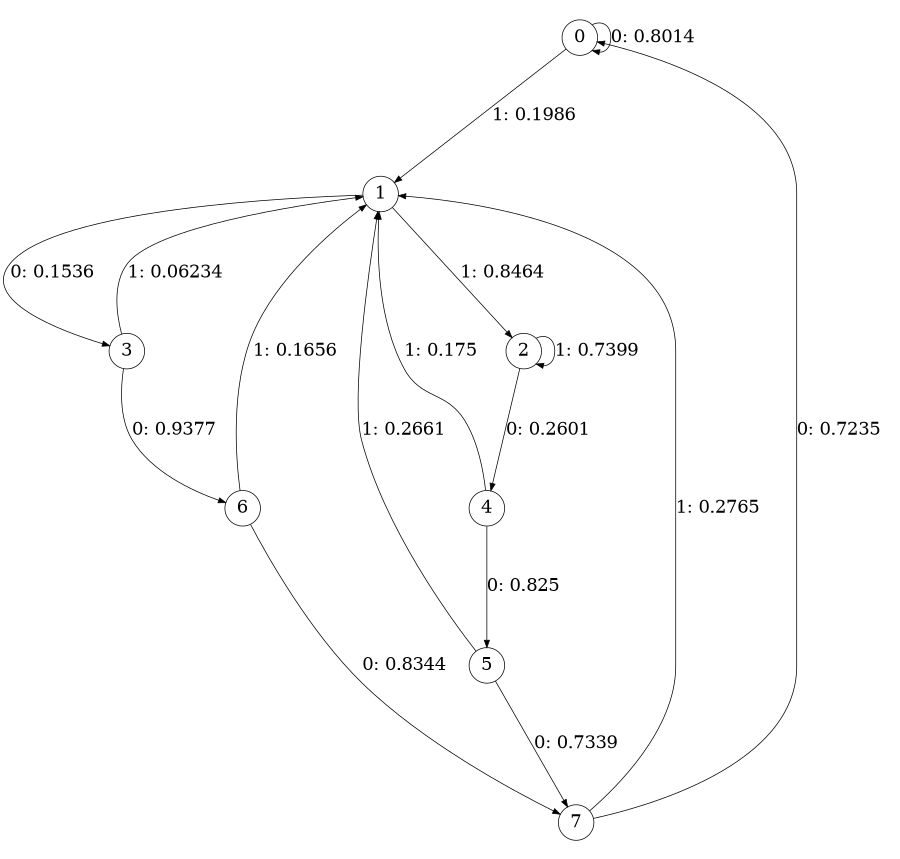 digraph "ch10randomL4" {
size = "6,8.5";
ratio = "fill";
node [shape = circle];
node [fontsize = 24];
edge [fontsize = 24];
0 -> 0 [label = "0: 0.8014   "];
0 -> 1 [label = "1: 0.1986   "];
1 -> 3 [label = "0: 0.1536   "];
1 -> 2 [label = "1: 0.8464   "];
2 -> 4 [label = "0: 0.2601   "];
2 -> 2 [label = "1: 0.7399   "];
3 -> 6 [label = "0: 0.9377   "];
3 -> 1 [label = "1: 0.06234  "];
4 -> 5 [label = "0: 0.825    "];
4 -> 1 [label = "1: 0.175    "];
5 -> 7 [label = "0: 0.7339   "];
5 -> 1 [label = "1: 0.2661   "];
6 -> 7 [label = "0: 0.8344   "];
6 -> 1 [label = "1: 0.1656   "];
7 -> 0 [label = "0: 0.7235   "];
7 -> 1 [label = "1: 0.2765   "];
}